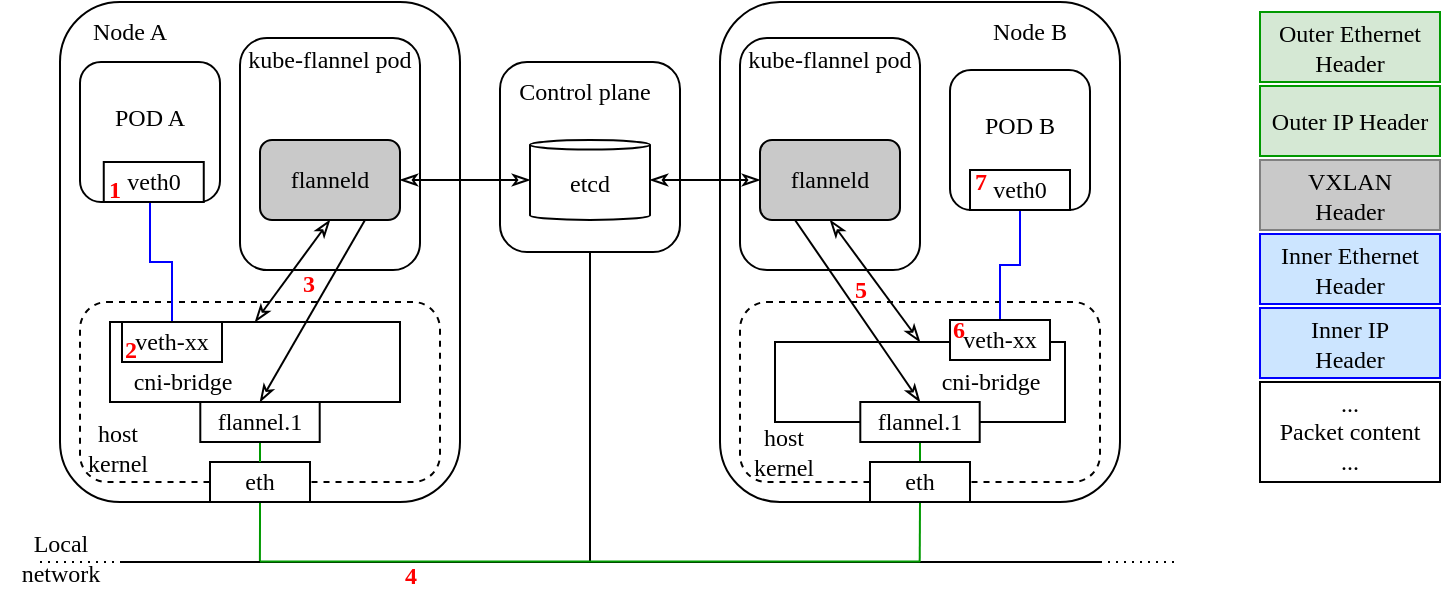 <mxfile version="24.7.5">
  <diagram name="Page-1" id="G9_fZqqb6Zyh2_aJ_G_H">
    <mxGraphModel dx="817" dy="1590" grid="1" gridSize="10" guides="1" tooltips="1" connect="1" arrows="1" fold="1" page="1" pageScale="1" pageWidth="850" pageHeight="1100" math="0" shadow="0">
      <root>
        <mxCell id="0" />
        <mxCell id="1" parent="0" />
        <mxCell id="pUGdfvrfFvc4LRBG9S2P-44" value="" style="rounded=1;whiteSpace=wrap;html=1;fillColor=none;dashed=1;" parent="1" vertex="1">
          <mxGeometry x="420" y="-850" width="180" height="90" as="geometry" />
        </mxCell>
        <mxCell id="27a8s7GIZXVaInFOkT8d-3" value="" style="rounded=1;whiteSpace=wrap;html=1;fillColor=none;" parent="1" vertex="1">
          <mxGeometry x="80" y="-1000" width="200" height="250" as="geometry" />
        </mxCell>
        <mxCell id="27a8s7GIZXVaInFOkT8d-1" value="&lt;font face=&quot;newcomputermodern&quot;&gt;POD A&lt;br&gt;&lt;br&gt;&lt;/font&gt;" style="rounded=1;whiteSpace=wrap;html=1;fillColor=none;" parent="1" vertex="1">
          <mxGeometry x="90" y="-970" width="70" height="70" as="geometry" />
        </mxCell>
        <mxCell id="pUGdfvrfFvc4LRBG9S2P-42" value="" style="rounded=1;whiteSpace=wrap;html=1;fillColor=none;dashed=1;glass=0;" parent="1" vertex="1">
          <mxGeometry x="90" y="-850" width="180" height="90" as="geometry" />
        </mxCell>
        <mxCell id="pUGdfvrfFvc4LRBG9S2P-18" style="edgeStyle=orthogonalEdgeStyle;rounded=0;orthogonalLoop=1;jettySize=auto;html=1;exitX=0.5;exitY=1;exitDx=0;exitDy=0;endArrow=none;endFill=0;strokeColor=#009900;strokeWidth=1;" parent="1" source="27a8s7GIZXVaInFOkT8d-3" edge="1">
          <mxGeometry relative="1" as="geometry">
            <mxPoint x="179.952" y="-720" as="targetPoint" />
            <Array as="points">
              <mxPoint x="180" y="-740" />
              <mxPoint x="180" y="-740" />
            </Array>
          </mxGeometry>
        </mxCell>
        <mxCell id="pUGdfvrfFvc4LRBG9S2P-5" style="edgeStyle=orthogonalEdgeStyle;rounded=0;orthogonalLoop=1;jettySize=auto;html=1;exitX=0.5;exitY=1;exitDx=0;exitDy=0;entryX=0.5;entryY=0;entryDx=0;entryDy=0;endArrow=none;endFill=0;strokeColor=#0000FF;" parent="1" source="27a8s7GIZXVaInFOkT8d-1" target="pUGdfvrfFvc4LRBG9S2P-4" edge="1">
          <mxGeometry relative="1" as="geometry" />
        </mxCell>
        <mxCell id="27a8s7GIZXVaInFOkT8d-4" value="&lt;font face=&quot;newcomputermodern&quot;&gt;Node A&lt;/font&gt;" style="text;html=1;align=center;verticalAlign=middle;whiteSpace=wrap;rounded=0;" parent="1" vertex="1">
          <mxGeometry x="85" y="-1000" width="60" height="30" as="geometry" />
        </mxCell>
        <mxCell id="27a8s7GIZXVaInFOkT8d-5" value="&lt;div&gt;veth0&lt;/div&gt;" style="rounded=0;whiteSpace=wrap;html=1;fontFamily=newcomputermodern;" parent="1" vertex="1">
          <mxGeometry x="101.88" y="-920" width="50" height="20" as="geometry" />
        </mxCell>
        <mxCell id="27a8s7GIZXVaInFOkT8d-6" value="eth" style="rounded=0;whiteSpace=wrap;html=1;fontFamily=newcomputermodern;" parent="1" vertex="1">
          <mxGeometry x="155" y="-770" width="50" height="20" as="geometry" />
        </mxCell>
        <mxCell id="27a8s7GIZXVaInFOkT8d-28" value="" style="endArrow=none;html=1;rounded=0;" parent="1" edge="1">
          <mxGeometry width="50" height="50" relative="1" as="geometry">
            <mxPoint x="110" y="-720" as="sourcePoint" />
            <mxPoint x="600" y="-720" as="targetPoint" />
          </mxGeometry>
        </mxCell>
        <mxCell id="27a8s7GIZXVaInFOkT8d-29" value="" style="endArrow=none;dashed=1;html=1;dashPattern=1 3;strokeWidth=1;rounded=0;" parent="1" edge="1">
          <mxGeometry width="50" height="50" relative="1" as="geometry">
            <mxPoint x="600" y="-720" as="sourcePoint" />
            <mxPoint x="640" y="-720" as="targetPoint" />
          </mxGeometry>
        </mxCell>
        <mxCell id="27a8s7GIZXVaInFOkT8d-30" value="&lt;font face=&quot;newcomputermodern&quot;&gt;Local network&lt;/font&gt;" style="text;html=1;align=center;verticalAlign=middle;whiteSpace=wrap;rounded=0;" parent="1" vertex="1">
          <mxGeometry x="50" y="-737" width="61" height="30" as="geometry" />
        </mxCell>
        <mxCell id="27a8s7GIZXVaInFOkT8d-32" value="" style="endArrow=none;dashed=1;html=1;dashPattern=1 3;strokeWidth=1;rounded=0;" parent="1" edge="1">
          <mxGeometry width="50" height="50" relative="1" as="geometry">
            <mxPoint x="70" y="-720" as="sourcePoint" />
            <mxPoint x="110" y="-720" as="targetPoint" />
          </mxGeometry>
        </mxCell>
        <mxCell id="27a8s7GIZXVaInFOkT8d-63" value="" style="rounded=1;whiteSpace=wrap;html=1;fillColor=none;" parent="1" vertex="1">
          <mxGeometry x="300" y="-970" width="90" height="95" as="geometry" />
        </mxCell>
        <mxCell id="27a8s7GIZXVaInFOkT8d-64" value="&lt;font face=&quot;newcomputermodern&quot;&gt;Control plane&lt;/font&gt;" style="text;html=1;align=center;verticalAlign=middle;whiteSpace=wrap;rounded=0;" parent="1" vertex="1">
          <mxGeometry x="300" y="-970" width="85" height="30" as="geometry" />
        </mxCell>
        <mxCell id="pUGdfvrfFvc4LRBG9S2P-39" style="edgeStyle=orthogonalEdgeStyle;rounded=0;orthogonalLoop=1;jettySize=auto;html=1;exitX=1;exitY=0.5;exitDx=0;exitDy=0;exitPerimeter=0;entryX=0;entryY=0.5;entryDx=0;entryDy=0;endArrow=classicThin;endFill=0;startArrow=classicThin;startFill=0;" parent="1" source="27a8s7GIZXVaInFOkT8d-65" target="pUGdfvrfFvc4LRBG9S2P-36" edge="1">
          <mxGeometry relative="1" as="geometry" />
        </mxCell>
        <mxCell id="27a8s7GIZXVaInFOkT8d-65" value="&lt;font face=&quot;newcomputermodern&quot;&gt;etcd&lt;/font&gt;" style="shape=cylinder3;whiteSpace=wrap;html=1;boundedLbl=1;backgroundOutline=1;size=2.389;" parent="1" vertex="1">
          <mxGeometry x="315" y="-931" width="60" height="40" as="geometry" />
        </mxCell>
        <mxCell id="27a8s7GIZXVaInFOkT8d-95" value="" style="endArrow=none;html=1;rounded=0;entryX=0.5;entryY=1;entryDx=0;entryDy=0;" parent="1" target="27a8s7GIZXVaInFOkT8d-63" edge="1">
          <mxGeometry width="50" height="50" relative="1" as="geometry">
            <mxPoint x="345" y="-720" as="sourcePoint" />
            <mxPoint x="410" y="-880" as="targetPoint" />
          </mxGeometry>
        </mxCell>
        <mxCell id="27a8s7GIZXVaInFOkT8d-104" value="&lt;font face=&quot;newcomputermodern&quot;&gt;&lt;b&gt;1&lt;/b&gt;&lt;/font&gt;" style="text;html=1;align=center;verticalAlign=middle;resizable=0;points=[];autosize=1;strokeColor=none;fillColor=none;fontColor=#FF0000;" parent="1" vertex="1">
          <mxGeometry x="92" y="-921" width="30" height="30" as="geometry" />
        </mxCell>
        <mxCell id="27a8s7GIZXVaInFOkT8d-106" value="&lt;font face=&quot;newcomputermodern&quot;&gt;&lt;b&gt;3&lt;/b&gt;&lt;/font&gt;" style="text;html=1;align=center;verticalAlign=middle;resizable=0;points=[];autosize=1;strokeColor=none;fillColor=none;fontColor=#FF0000;" parent="1" vertex="1">
          <mxGeometry x="189" y="-874" width="30" height="30" as="geometry" />
        </mxCell>
        <mxCell id="27a8s7GIZXVaInFOkT8d-109" value="&lt;font face=&quot;newcomputermodern&quot;&gt;&lt;b&gt;4&lt;/b&gt;&lt;/font&gt;" style="text;html=1;align=center;verticalAlign=middle;resizable=0;points=[];autosize=1;strokeColor=none;fillColor=none;fontColor=#FF0000;" parent="1" vertex="1">
          <mxGeometry x="240" y="-728" width="30" height="30" as="geometry" />
        </mxCell>
        <mxCell id="27a8s7GIZXVaInFOkT8d-110" value="&lt;font face=&quot;newcomputermodern&quot;&gt;&lt;b&gt;5&lt;/b&gt;&lt;/font&gt;" style="text;html=1;align=center;verticalAlign=middle;resizable=0;points=[];autosize=1;strokeColor=none;fillColor=none;fontColor=#FF0000;" parent="1" vertex="1">
          <mxGeometry x="465" y="-871" width="30" height="30" as="geometry" />
        </mxCell>
        <mxCell id="pUGdfvrfFvc4LRBG9S2P-3" value="" style="rounded=0;whiteSpace=wrap;html=1;fillColor=none;" parent="1" vertex="1">
          <mxGeometry x="105" y="-840" width="145" height="40" as="geometry" />
        </mxCell>
        <mxCell id="pUGdfvrfFvc4LRBG9S2P-4" value="&lt;div&gt;veth-xx&lt;/div&gt;" style="rounded=0;whiteSpace=wrap;html=1;fontFamily=newcomputermodern;" parent="1" vertex="1">
          <mxGeometry x="111" y="-840" width="50" height="20" as="geometry" />
        </mxCell>
        <mxCell id="pUGdfvrfFvc4LRBG9S2P-14" style="edgeStyle=elbowEdgeStyle;rounded=0;orthogonalLoop=1;jettySize=auto;html=1;entryX=0.5;entryY=0;entryDx=0;entryDy=0;endArrow=none;endFill=0;elbow=horizontal;strokeColor=#009900;strokeWidth=1;" parent="1" source="pUGdfvrfFvc4LRBG9S2P-9" target="27a8s7GIZXVaInFOkT8d-6" edge="1">
          <mxGeometry relative="1" as="geometry" />
        </mxCell>
        <mxCell id="pUGdfvrfFvc4LRBG9S2P-9" value="&lt;div&gt;flannel.1&lt;/div&gt;" style="rounded=0;whiteSpace=wrap;html=1;fontFamily=newcomputermodern;" parent="1" vertex="1">
          <mxGeometry x="150.15" y="-800" width="59.7" height="20" as="geometry" />
        </mxCell>
        <mxCell id="pUGdfvrfFvc4LRBG9S2P-10" value="&lt;font face=&quot;newcomputermodern&quot;&gt;cni-bridge&lt;/font&gt;" style="text;html=1;align=center;verticalAlign=middle;whiteSpace=wrap;rounded=0;" parent="1" vertex="1">
          <mxGeometry x="111" y="-825" width="61" height="30" as="geometry" />
        </mxCell>
        <mxCell id="pUGdfvrfFvc4LRBG9S2P-11" value="" style="rounded=1;whiteSpace=wrap;html=1;fillColor=none;" parent="1" vertex="1">
          <mxGeometry x="170" y="-982" width="90" height="116" as="geometry" />
        </mxCell>
        <mxCell id="pUGdfvrfFvc4LRBG9S2P-12" value="&lt;font face=&quot;newcomputermodern&quot;&gt;kube-flannel pod&lt;/font&gt;" style="text;html=1;align=center;verticalAlign=middle;whiteSpace=wrap;rounded=0;" parent="1" vertex="1">
          <mxGeometry x="165" y="-986" width="100" height="30" as="geometry" />
        </mxCell>
        <mxCell id="pUGdfvrfFvc4LRBG9S2P-15" style="rounded=0;orthogonalLoop=1;jettySize=auto;html=1;exitX=0.5;exitY=1;exitDx=0;exitDy=0;entryX=0.5;entryY=0;entryDx=0;entryDy=0;startArrow=classicThin;startFill=0;endArrow=classicThin;endFill=0;" parent="1" source="pUGdfvrfFvc4LRBG9S2P-13" target="pUGdfvrfFvc4LRBG9S2P-3" edge="1">
          <mxGeometry relative="1" as="geometry" />
        </mxCell>
        <mxCell id="pUGdfvrfFvc4LRBG9S2P-17" style="rounded=0;orthogonalLoop=1;jettySize=auto;html=1;exitX=0.75;exitY=1;exitDx=0;exitDy=0;entryX=0.5;entryY=0;entryDx=0;entryDy=0;endArrow=classicThin;endFill=0;strokeColor=#000000;" parent="1" source="pUGdfvrfFvc4LRBG9S2P-13" target="pUGdfvrfFvc4LRBG9S2P-9" edge="1">
          <mxGeometry relative="1" as="geometry" />
        </mxCell>
        <mxCell id="pUGdfvrfFvc4LRBG9S2P-13" value="&lt;font color=&quot;#000000&quot; face=&quot;newcomputermodern&quot;&gt;flanneld&lt;/font&gt;" style="rounded=1;whiteSpace=wrap;html=1;fillColor=#C9C9C9;fontColor=#333333;strokeColor=#000000;" parent="1" vertex="1">
          <mxGeometry x="180" y="-931" width="70" height="40" as="geometry" />
        </mxCell>
        <mxCell id="pUGdfvrfFvc4LRBG9S2P-16" style="edgeStyle=orthogonalEdgeStyle;rounded=0;orthogonalLoop=1;jettySize=auto;html=1;exitX=1;exitY=0.5;exitDx=0;exitDy=0;entryX=0;entryY=0.5;entryDx=0;entryDy=0;entryPerimeter=0;startArrow=classicThin;startFill=0;endArrow=classicThin;endFill=0;" parent="1" source="pUGdfvrfFvc4LRBG9S2P-13" target="27a8s7GIZXVaInFOkT8d-65" edge="1">
          <mxGeometry relative="1" as="geometry" />
        </mxCell>
        <mxCell id="27a8s7GIZXVaInFOkT8d-105" value="&lt;font face=&quot;newcomputermodern&quot;&gt;&lt;b&gt;2&lt;/b&gt;&lt;/font&gt;" style="text;html=1;align=center;verticalAlign=middle;resizable=0;points=[];autosize=1;strokeColor=none;fillColor=none;fontColor=#FF0000;" parent="1" vertex="1">
          <mxGeometry x="100" y="-841" width="30" height="30" as="geometry" />
        </mxCell>
        <mxCell id="pUGdfvrfFvc4LRBG9S2P-19" value="" style="rounded=1;whiteSpace=wrap;html=1;fillColor=none;" parent="1" vertex="1">
          <mxGeometry x="410" y="-1000" width="200" height="250" as="geometry" />
        </mxCell>
        <mxCell id="pUGdfvrfFvc4LRBG9S2P-20" style="edgeStyle=orthogonalEdgeStyle;rounded=0;orthogonalLoop=1;jettySize=auto;html=1;exitX=0.5;exitY=1;exitDx=0;exitDy=0;entryX=0.5;entryY=0;entryDx=0;entryDy=0;endArrow=none;endFill=0;strokeColor=#0000FF;" parent="1" source="pUGdfvrfFvc4LRBG9S2P-21" target="pUGdfvrfFvc4LRBG9S2P-28" edge="1">
          <mxGeometry relative="1" as="geometry" />
        </mxCell>
        <mxCell id="pUGdfvrfFvc4LRBG9S2P-21" value="&lt;font face=&quot;newcomputermodern&quot;&gt;POD B&lt;br&gt;&lt;br&gt;&lt;/font&gt;" style="rounded=1;whiteSpace=wrap;html=1;fillColor=none;" parent="1" vertex="1">
          <mxGeometry x="525" y="-966" width="70" height="70" as="geometry" />
        </mxCell>
        <mxCell id="pUGdfvrfFvc4LRBG9S2P-22" value="&lt;font face=&quot;newcomputermodern&quot;&gt;Node B&lt;/font&gt;" style="text;html=1;align=center;verticalAlign=middle;whiteSpace=wrap;rounded=0;" parent="1" vertex="1">
          <mxGeometry x="535" y="-1000" width="60" height="30" as="geometry" />
        </mxCell>
        <mxCell id="pUGdfvrfFvc4LRBG9S2P-23" value="&lt;div&gt;veth0&lt;/div&gt;" style="rounded=0;whiteSpace=wrap;html=1;fontFamily=newcomputermodern;" parent="1" vertex="1">
          <mxGeometry x="535" y="-916" width="50" height="20" as="geometry" />
        </mxCell>
        <mxCell id="pUGdfvrfFvc4LRBG9S2P-38" style="edgeStyle=orthogonalEdgeStyle;rounded=0;orthogonalLoop=1;jettySize=auto;html=1;exitX=0.5;exitY=1;exitDx=0;exitDy=0;endArrow=none;endFill=0;strokeColor=#009900;strokeWidth=1;" parent="1" source="pUGdfvrfFvc4LRBG9S2P-24" edge="1">
          <mxGeometry relative="1" as="geometry">
            <mxPoint x="509.857" y="-720" as="targetPoint" />
          </mxGeometry>
        </mxCell>
        <mxCell id="pUGdfvrfFvc4LRBG9S2P-27" value="" style="rounded=0;whiteSpace=wrap;html=1;fillColor=none;" parent="1" vertex="1">
          <mxGeometry x="437.5" y="-830" width="145" height="40" as="geometry" />
        </mxCell>
        <mxCell id="pUGdfvrfFvc4LRBG9S2P-28" value="&lt;div&gt;veth-xx&lt;/div&gt;" style="rounded=0;whiteSpace=wrap;html=1;fontFamily=newcomputermodern;" parent="1" vertex="1">
          <mxGeometry x="525" y="-841" width="50" height="20" as="geometry" />
        </mxCell>
        <mxCell id="pUGdfvrfFvc4LRBG9S2P-29" style="edgeStyle=elbowEdgeStyle;rounded=0;orthogonalLoop=1;jettySize=auto;html=1;entryX=0.5;entryY=0;entryDx=0;entryDy=0;endArrow=none;endFill=0;elbow=vertical;strokeColor=#009900;" parent="1" source="pUGdfvrfFvc4LRBG9S2P-30" target="pUGdfvrfFvc4LRBG9S2P-24" edge="1">
          <mxGeometry relative="1" as="geometry" />
        </mxCell>
        <mxCell id="pUGdfvrfFvc4LRBG9S2P-30" value="&lt;div&gt;flannel.1&lt;/div&gt;" style="rounded=0;whiteSpace=wrap;html=1;fontFamily=newcomputermodern;" parent="1" vertex="1">
          <mxGeometry x="480.15" y="-800" width="59.7" height="20" as="geometry" />
        </mxCell>
        <mxCell id="pUGdfvrfFvc4LRBG9S2P-31" value="&lt;font face=&quot;newcomputermodern&quot;&gt;cni-bridge&lt;/font&gt;" style="text;html=1;align=center;verticalAlign=middle;whiteSpace=wrap;rounded=0;" parent="1" vertex="1">
          <mxGeometry x="515" y="-825" width="61" height="30" as="geometry" />
        </mxCell>
        <mxCell id="pUGdfvrfFvc4LRBG9S2P-32" value="" style="rounded=1;whiteSpace=wrap;html=1;fillColor=none;" parent="1" vertex="1">
          <mxGeometry x="420" y="-982" width="90" height="116" as="geometry" />
        </mxCell>
        <mxCell id="pUGdfvrfFvc4LRBG9S2P-33" value="&lt;font face=&quot;newcomputermodern&quot;&gt;kube-flannel pod&lt;/font&gt;" style="text;html=1;align=center;verticalAlign=middle;whiteSpace=wrap;rounded=0;" parent="1" vertex="1">
          <mxGeometry x="415" y="-986" width="100" height="30" as="geometry" />
        </mxCell>
        <mxCell id="pUGdfvrfFvc4LRBG9S2P-40" style="rounded=0;orthogonalLoop=1;jettySize=auto;html=1;exitX=0.5;exitY=1;exitDx=0;exitDy=0;entryX=0.5;entryY=0;entryDx=0;entryDy=0;startArrow=classicThin;startFill=0;endArrow=classicThin;endFill=0;strokeColor=#000000;" parent="1" source="pUGdfvrfFvc4LRBG9S2P-36" target="pUGdfvrfFvc4LRBG9S2P-27" edge="1">
          <mxGeometry relative="1" as="geometry" />
        </mxCell>
        <mxCell id="pUGdfvrfFvc4LRBG9S2P-41" style="rounded=0;orthogonalLoop=1;jettySize=auto;html=1;exitX=0.25;exitY=1;exitDx=0;exitDy=0;entryX=0.5;entryY=0;entryDx=0;entryDy=0;endArrow=classicThin;endFill=0;" parent="1" source="pUGdfvrfFvc4LRBG9S2P-36" target="pUGdfvrfFvc4LRBG9S2P-30" edge="1">
          <mxGeometry relative="1" as="geometry" />
        </mxCell>
        <mxCell id="pUGdfvrfFvc4LRBG9S2P-36" value="&lt;font color=&quot;#000000&quot; face=&quot;newcomputermodern&quot;&gt;flanneld&lt;/font&gt;" style="rounded=1;whiteSpace=wrap;html=1;fillColor=#C9C9C9;fontColor=#333333;strokeColor=#000000;" parent="1" vertex="1">
          <mxGeometry x="430" y="-931" width="70" height="40" as="geometry" />
        </mxCell>
        <mxCell id="pUGdfvrfFvc4LRBG9S2P-45" value="&lt;font face=&quot;newcomputermodern&quot;&gt;host&lt;/font&gt;&lt;div&gt;&lt;font face=&quot;In3PIRM6Ry9xPag5o0V2&quot;&gt;kernel&lt;/font&gt;&lt;/div&gt;" style="text;html=1;align=center;verticalAlign=middle;whiteSpace=wrap;rounded=0;" parent="1" vertex="1">
          <mxGeometry x="79" y="-792" width="60" height="30" as="geometry" />
        </mxCell>
        <mxCell id="pUGdfvrfFvc4LRBG9S2P-46" value="&lt;font face=&quot;newcomputermodern&quot;&gt;host&lt;/font&gt;&lt;div&gt;&lt;font face=&quot;In3PIRM6Ry9xPag5o0V2&quot;&gt;kernel&lt;/font&gt;&lt;/div&gt;" style="text;html=1;align=center;verticalAlign=middle;whiteSpace=wrap;rounded=0;" parent="1" vertex="1">
          <mxGeometry x="412" y="-790" width="60" height="30" as="geometry" />
        </mxCell>
        <mxCell id="27a8s7GIZXVaInFOkT8d-111" value="&lt;font face=&quot;newcomputermodern&quot;&gt;&lt;b&gt;6&lt;/b&gt;&lt;/font&gt;" style="text;html=1;align=center;verticalAlign=middle;resizable=0;points=[];autosize=1;strokeColor=none;fillColor=none;fontColor=#FF0000;" parent="1" vertex="1">
          <mxGeometry x="513.5" y="-851" width="30" height="30" as="geometry" />
        </mxCell>
        <mxCell id="27a8s7GIZXVaInFOkT8d-112" value="&lt;font face=&quot;newcomputermodern&quot;&gt;&lt;b&gt;7&lt;/b&gt;&lt;/font&gt;" style="text;html=1;align=center;verticalAlign=middle;resizable=0;points=[];autosize=1;strokeColor=none;fillColor=none;fontColor=#FF0000;" parent="1" vertex="1">
          <mxGeometry x="525" y="-925" width="30" height="30" as="geometry" />
        </mxCell>
        <mxCell id="pUGdfvrfFvc4LRBG9S2P-24" value="eth" style="rounded=0;whiteSpace=wrap;html=1;fontFamily=newcomputermodern;" parent="1" vertex="1">
          <mxGeometry x="485" y="-770" width="50" height="20" as="geometry" />
        </mxCell>
        <mxCell id="pUGdfvrfFvc4LRBG9S2P-47" value="" style="endArrow=none;html=1;rounded=0;strokeColor=#009900;strokeWidth=1;" parent="1" edge="1">
          <mxGeometry width="50" height="50" relative="1" as="geometry">
            <mxPoint x="180" y="-720.23" as="sourcePoint" />
            <mxPoint x="510" y="-720.23" as="targetPoint" />
          </mxGeometry>
        </mxCell>
        <mxCell id="pUGdfvrfFvc4LRBG9S2P-48" value="&lt;font face=&quot;newcomputermodern&quot;&gt;Outer Ethernet Header&lt;/font&gt;" style="rounded=0;whiteSpace=wrap;html=1;strokeColor=#009900;fillColor=#D5E8D4;" parent="1" vertex="1">
          <mxGeometry x="680" y="-995" width="90" height="35" as="geometry" />
        </mxCell>
        <mxCell id="pUGdfvrfFvc4LRBG9S2P-49" value="&lt;font face=&quot;newcomputermodern&quot;&gt;Outer IP Header&lt;/font&gt;" style="rounded=0;whiteSpace=wrap;html=1;strokeColor=#009900;fillColor=#D5E8D4;" parent="1" vertex="1">
          <mxGeometry x="680" y="-958" width="90" height="35" as="geometry" />
        </mxCell>
        <mxCell id="pUGdfvrfFvc4LRBG9S2P-50" value="&lt;font face=&quot;newcomputermodern&quot;&gt;VXLAN &lt;br&gt;Header&lt;/font&gt;" style="rounded=0;whiteSpace=wrap;html=1;strokeColor=#808080;fillColor=#C9C9C9;" parent="1" vertex="1">
          <mxGeometry x="680" y="-921" width="90" height="35" as="geometry" />
        </mxCell>
        <mxCell id="pUGdfvrfFvc4LRBG9S2P-51" value="&lt;font face=&quot;newcomputermodern&quot;&gt;Inner Ethernet&lt;br&gt;Header&lt;/font&gt;" style="rounded=0;whiteSpace=wrap;html=1;strokeColor=#0000FF;fillColor=#CCE5FF;" parent="1" vertex="1">
          <mxGeometry x="680" y="-884" width="90" height="35" as="geometry" />
        </mxCell>
        <mxCell id="pUGdfvrfFvc4LRBG9S2P-52" value="&lt;font face=&quot;newcomputermodern&quot;&gt;Inner IP&lt;br&gt;Header&lt;/font&gt;" style="rounded=0;whiteSpace=wrap;html=1;strokeColor=#0000FF;fillColor=#CCE5FF;" parent="1" vertex="1">
          <mxGeometry x="680" y="-847" width="90" height="35" as="geometry" />
        </mxCell>
        <mxCell id="pUGdfvrfFvc4LRBG9S2P-53" value="&lt;font face=&quot;newcomputermodern&quot;&gt;...&lt;br&gt;Packet content&lt;br&gt;...&lt;/font&gt;" style="rounded=0;whiteSpace=wrap;html=1;" parent="1" vertex="1">
          <mxGeometry x="680" y="-810" width="90" height="50" as="geometry" />
        </mxCell>
      </root>
    </mxGraphModel>
  </diagram>
</mxfile>
